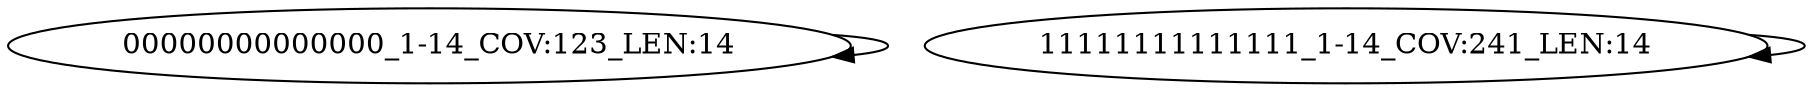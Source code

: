 digraph G {
    "00000000000000_1-14_COV:123_LEN:14" -> "00000000000000_1-14_COV:123_LEN:14";
    "11111111111111_1-14_COV:241_LEN:14" -> "11111111111111_1-14_COV:241_LEN:14";
}
